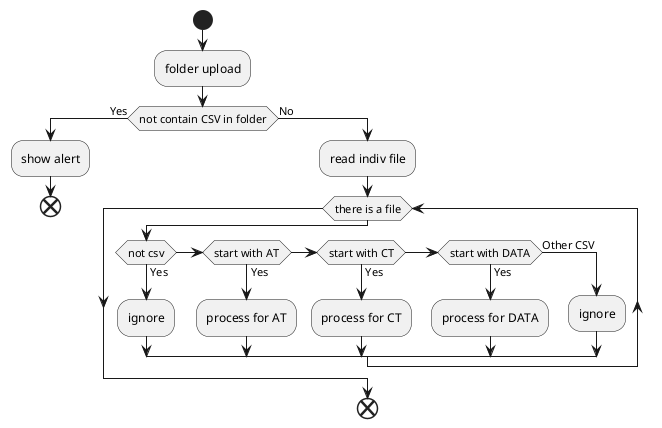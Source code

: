 @startuml CSV Upload
start
:folder upload;
if (not contain CSV in folder) then (Yes)
    :show alert;
    end
else (No)
    :read indiv file;

while (there is a file) 

if (not csv) then (Yes)
        :ignore;
    elseif (start with AT) then (Yes)
        :process for AT;
    elseif (start with CT) then (Yes)
        :process for CT;
    elseif (start with DATA) then (Yes)
        :process for DATA;
    else (Other CSV)
        :ignore;
    endif
        
end while
end
@enduml